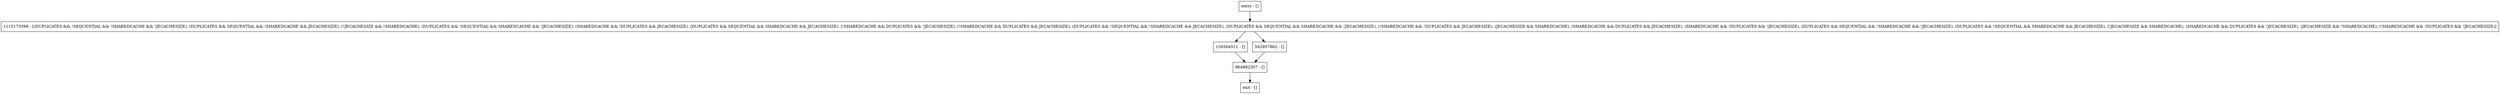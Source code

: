 digraph updateCacheUsage {
node [shape=record];
entry [label="entry - []"];
exit [label="exit - []"];
126564511 [label="126564511 - []"];
1115175599 [label="1115175599 - [(DUPLICATES && !SEQUENTIAL && !SHAREDCACHE && !JECACHESIZE), (DUPLICATES && SEQUENTIAL && !SHAREDCACHE && JECACHESIZE), (!JECACHESIZE && !SHAREDCACHE), (DUPLICATES && !SEQUENTIAL && SHAREDCACHE && !JECACHESIZE), (SHAREDCACHE && !DUPLICATES && JECACHESIZE), (DUPLICATES && SEQUENTIAL && SHAREDCACHE && JECACHESIZE), (!SHAREDCACHE && DUPLICATES && !JECACHESIZE), (!SHAREDCACHE && DUPLICATES && JECACHESIZE), (DUPLICATES && !SEQUENTIAL && !SHAREDCACHE && JECACHESIZE), (DUPLICATES && SEQUENTIAL && SHAREDCACHE && !JECACHESIZE), (!SHAREDCACHE && !DUPLICATES && JECACHESIZE), (JECACHESIZE && SHAREDCACHE), (SHAREDCACHE && DUPLICATES && JECACHESIZE), (SHAREDCACHE && !DUPLICATES && !JECACHESIZE), (DUPLICATES && SEQUENTIAL && !SHAREDCACHE && !JECACHESIZE), (DUPLICATES && !SEQUENTIAL && SHAREDCACHE && JECACHESIZE), (!JECACHESIZE && SHAREDCACHE), (SHAREDCACHE && DUPLICATES && !JECACHESIZE), (JECACHESIZE && !SHAREDCACHE), (!SHAREDCACHE && !DUPLICATES && !JECACHESIZE)]"];
964882307 [label="964882307 - []"];
542957862 [label="542957862 - []"];
entry;
exit;
entry -> 1115175599;
126564511 -> 964882307;
1115175599 -> 126564511;
1115175599 -> 542957862;
964882307 -> exit;
542957862 -> 964882307;
}
